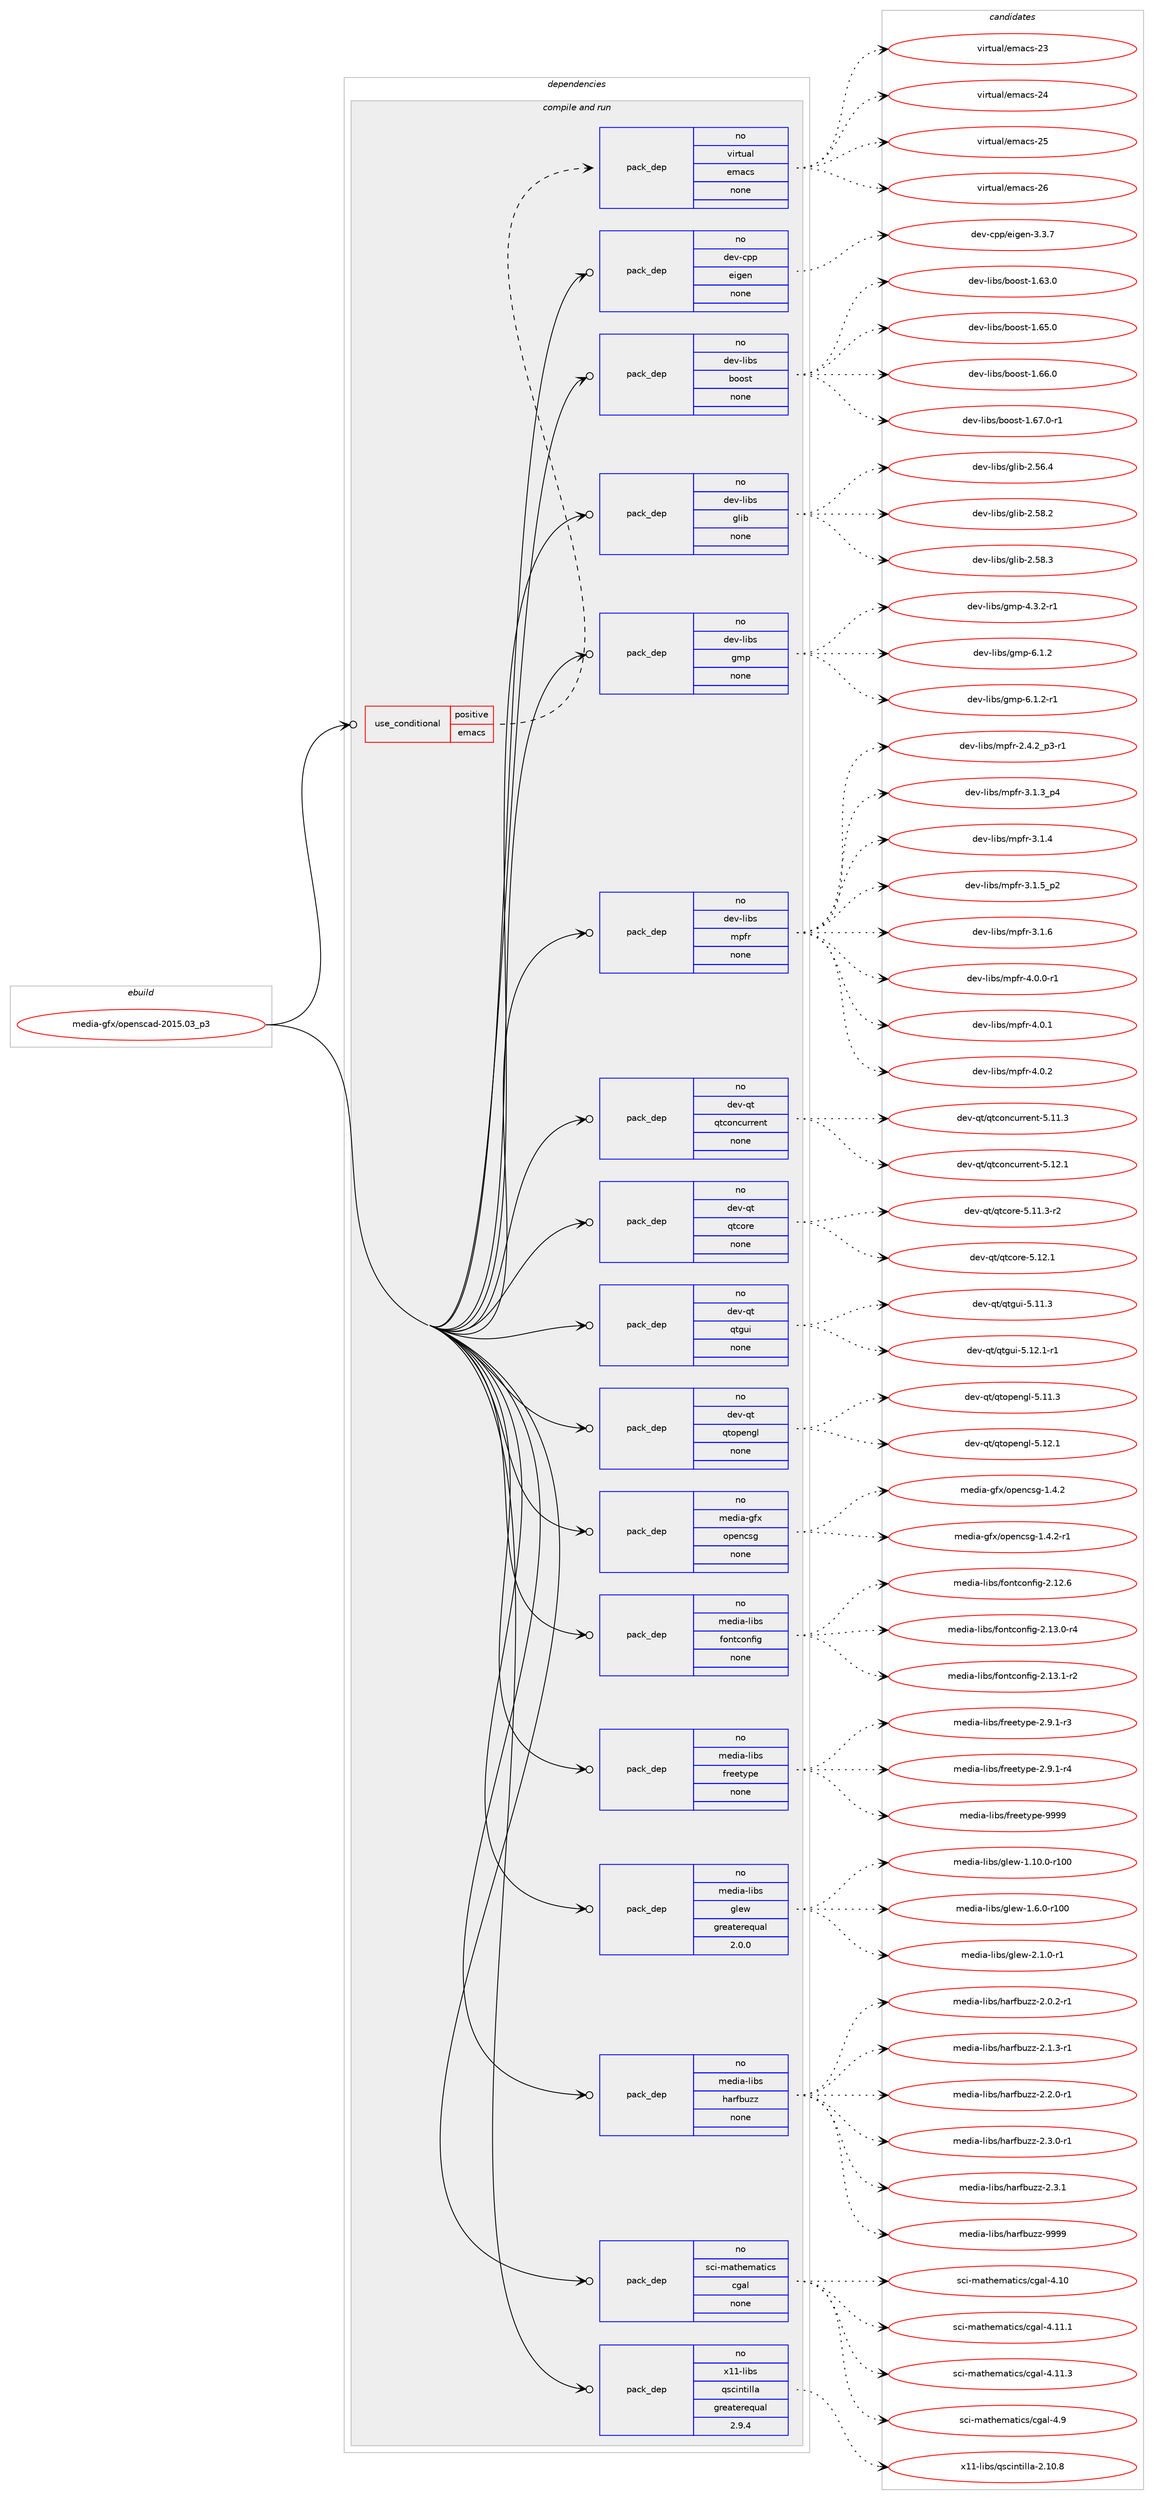 digraph prolog {

# *************
# Graph options
# *************

newrank=true;
concentrate=true;
compound=true;
graph [rankdir=LR,fontname=Helvetica,fontsize=10,ranksep=1.5];#, ranksep=2.5, nodesep=0.2];
edge  [arrowhead=vee];
node  [fontname=Helvetica,fontsize=10];

# **********
# The ebuild
# **********

subgraph cluster_leftcol {
color=gray;
rank=same;
label=<<i>ebuild</i>>;
id [label="media-gfx/openscad-2015.03_p3", color=red, width=4, href="../media-gfx/openscad-2015.03_p3.svg"];
}

# ****************
# The dependencies
# ****************

subgraph cluster_midcol {
color=gray;
label=<<i>dependencies</i>>;
subgraph cluster_compile {
fillcolor="#eeeeee";
style=filled;
label=<<i>compile</i>>;
}
subgraph cluster_compileandrun {
fillcolor="#eeeeee";
style=filled;
label=<<i>compile and run</i>>;
subgraph cond433171 {
dependency1606817 [label=<<TABLE BORDER="0" CELLBORDER="1" CELLSPACING="0" CELLPADDING="4"><TR><TD ROWSPAN="3" CELLPADDING="10">use_conditional</TD></TR><TR><TD>positive</TD></TR><TR><TD>emacs</TD></TR></TABLE>>, shape=none, color=red];
subgraph pack1148030 {
dependency1606818 [label=<<TABLE BORDER="0" CELLBORDER="1" CELLSPACING="0" CELLPADDING="4" WIDTH="220"><TR><TD ROWSPAN="6" CELLPADDING="30">pack_dep</TD></TR><TR><TD WIDTH="110">no</TD></TR><TR><TD>virtual</TD></TR><TR><TD>emacs</TD></TR><TR><TD>none</TD></TR><TR><TD></TD></TR></TABLE>>, shape=none, color=blue];
}
dependency1606817:e -> dependency1606818:w [weight=20,style="dashed",arrowhead="vee"];
}
id:e -> dependency1606817:w [weight=20,style="solid",arrowhead="odotvee"];
subgraph pack1148031 {
dependency1606819 [label=<<TABLE BORDER="0" CELLBORDER="1" CELLSPACING="0" CELLPADDING="4" WIDTH="220"><TR><TD ROWSPAN="6" CELLPADDING="30">pack_dep</TD></TR><TR><TD WIDTH="110">no</TD></TR><TR><TD>dev-cpp</TD></TR><TR><TD>eigen</TD></TR><TR><TD>none</TD></TR><TR><TD></TD></TR></TABLE>>, shape=none, color=blue];
}
id:e -> dependency1606819:w [weight=20,style="solid",arrowhead="odotvee"];
subgraph pack1148032 {
dependency1606820 [label=<<TABLE BORDER="0" CELLBORDER="1" CELLSPACING="0" CELLPADDING="4" WIDTH="220"><TR><TD ROWSPAN="6" CELLPADDING="30">pack_dep</TD></TR><TR><TD WIDTH="110">no</TD></TR><TR><TD>dev-libs</TD></TR><TR><TD>boost</TD></TR><TR><TD>none</TD></TR><TR><TD></TD></TR></TABLE>>, shape=none, color=blue];
}
id:e -> dependency1606820:w [weight=20,style="solid",arrowhead="odotvee"];
subgraph pack1148033 {
dependency1606821 [label=<<TABLE BORDER="0" CELLBORDER="1" CELLSPACING="0" CELLPADDING="4" WIDTH="220"><TR><TD ROWSPAN="6" CELLPADDING="30">pack_dep</TD></TR><TR><TD WIDTH="110">no</TD></TR><TR><TD>dev-libs</TD></TR><TR><TD>glib</TD></TR><TR><TD>none</TD></TR><TR><TD></TD></TR></TABLE>>, shape=none, color=blue];
}
id:e -> dependency1606821:w [weight=20,style="solid",arrowhead="odotvee"];
subgraph pack1148034 {
dependency1606822 [label=<<TABLE BORDER="0" CELLBORDER="1" CELLSPACING="0" CELLPADDING="4" WIDTH="220"><TR><TD ROWSPAN="6" CELLPADDING="30">pack_dep</TD></TR><TR><TD WIDTH="110">no</TD></TR><TR><TD>dev-libs</TD></TR><TR><TD>gmp</TD></TR><TR><TD>none</TD></TR><TR><TD></TD></TR></TABLE>>, shape=none, color=blue];
}
id:e -> dependency1606822:w [weight=20,style="solid",arrowhead="odotvee"];
subgraph pack1148035 {
dependency1606823 [label=<<TABLE BORDER="0" CELLBORDER="1" CELLSPACING="0" CELLPADDING="4" WIDTH="220"><TR><TD ROWSPAN="6" CELLPADDING="30">pack_dep</TD></TR><TR><TD WIDTH="110">no</TD></TR><TR><TD>dev-libs</TD></TR><TR><TD>mpfr</TD></TR><TR><TD>none</TD></TR><TR><TD></TD></TR></TABLE>>, shape=none, color=blue];
}
id:e -> dependency1606823:w [weight=20,style="solid",arrowhead="odotvee"];
subgraph pack1148036 {
dependency1606824 [label=<<TABLE BORDER="0" CELLBORDER="1" CELLSPACING="0" CELLPADDING="4" WIDTH="220"><TR><TD ROWSPAN="6" CELLPADDING="30">pack_dep</TD></TR><TR><TD WIDTH="110">no</TD></TR><TR><TD>dev-qt</TD></TR><TR><TD>qtconcurrent</TD></TR><TR><TD>none</TD></TR><TR><TD></TD></TR></TABLE>>, shape=none, color=blue];
}
id:e -> dependency1606824:w [weight=20,style="solid",arrowhead="odotvee"];
subgraph pack1148037 {
dependency1606825 [label=<<TABLE BORDER="0" CELLBORDER="1" CELLSPACING="0" CELLPADDING="4" WIDTH="220"><TR><TD ROWSPAN="6" CELLPADDING="30">pack_dep</TD></TR><TR><TD WIDTH="110">no</TD></TR><TR><TD>dev-qt</TD></TR><TR><TD>qtcore</TD></TR><TR><TD>none</TD></TR><TR><TD></TD></TR></TABLE>>, shape=none, color=blue];
}
id:e -> dependency1606825:w [weight=20,style="solid",arrowhead="odotvee"];
subgraph pack1148038 {
dependency1606826 [label=<<TABLE BORDER="0" CELLBORDER="1" CELLSPACING="0" CELLPADDING="4" WIDTH="220"><TR><TD ROWSPAN="6" CELLPADDING="30">pack_dep</TD></TR><TR><TD WIDTH="110">no</TD></TR><TR><TD>dev-qt</TD></TR><TR><TD>qtgui</TD></TR><TR><TD>none</TD></TR><TR><TD></TD></TR></TABLE>>, shape=none, color=blue];
}
id:e -> dependency1606826:w [weight=20,style="solid",arrowhead="odotvee"];
subgraph pack1148039 {
dependency1606827 [label=<<TABLE BORDER="0" CELLBORDER="1" CELLSPACING="0" CELLPADDING="4" WIDTH="220"><TR><TD ROWSPAN="6" CELLPADDING="30">pack_dep</TD></TR><TR><TD WIDTH="110">no</TD></TR><TR><TD>dev-qt</TD></TR><TR><TD>qtopengl</TD></TR><TR><TD>none</TD></TR><TR><TD></TD></TR></TABLE>>, shape=none, color=blue];
}
id:e -> dependency1606827:w [weight=20,style="solid",arrowhead="odotvee"];
subgraph pack1148040 {
dependency1606828 [label=<<TABLE BORDER="0" CELLBORDER="1" CELLSPACING="0" CELLPADDING="4" WIDTH="220"><TR><TD ROWSPAN="6" CELLPADDING="30">pack_dep</TD></TR><TR><TD WIDTH="110">no</TD></TR><TR><TD>media-gfx</TD></TR><TR><TD>opencsg</TD></TR><TR><TD>none</TD></TR><TR><TD></TD></TR></TABLE>>, shape=none, color=blue];
}
id:e -> dependency1606828:w [weight=20,style="solid",arrowhead="odotvee"];
subgraph pack1148041 {
dependency1606829 [label=<<TABLE BORDER="0" CELLBORDER="1" CELLSPACING="0" CELLPADDING="4" WIDTH="220"><TR><TD ROWSPAN="6" CELLPADDING="30">pack_dep</TD></TR><TR><TD WIDTH="110">no</TD></TR><TR><TD>media-libs</TD></TR><TR><TD>fontconfig</TD></TR><TR><TD>none</TD></TR><TR><TD></TD></TR></TABLE>>, shape=none, color=blue];
}
id:e -> dependency1606829:w [weight=20,style="solid",arrowhead="odotvee"];
subgraph pack1148042 {
dependency1606830 [label=<<TABLE BORDER="0" CELLBORDER="1" CELLSPACING="0" CELLPADDING="4" WIDTH="220"><TR><TD ROWSPAN="6" CELLPADDING="30">pack_dep</TD></TR><TR><TD WIDTH="110">no</TD></TR><TR><TD>media-libs</TD></TR><TR><TD>freetype</TD></TR><TR><TD>none</TD></TR><TR><TD></TD></TR></TABLE>>, shape=none, color=blue];
}
id:e -> dependency1606830:w [weight=20,style="solid",arrowhead="odotvee"];
subgraph pack1148043 {
dependency1606831 [label=<<TABLE BORDER="0" CELLBORDER="1" CELLSPACING="0" CELLPADDING="4" WIDTH="220"><TR><TD ROWSPAN="6" CELLPADDING="30">pack_dep</TD></TR><TR><TD WIDTH="110">no</TD></TR><TR><TD>media-libs</TD></TR><TR><TD>glew</TD></TR><TR><TD>greaterequal</TD></TR><TR><TD>2.0.0</TD></TR></TABLE>>, shape=none, color=blue];
}
id:e -> dependency1606831:w [weight=20,style="solid",arrowhead="odotvee"];
subgraph pack1148044 {
dependency1606832 [label=<<TABLE BORDER="0" CELLBORDER="1" CELLSPACING="0" CELLPADDING="4" WIDTH="220"><TR><TD ROWSPAN="6" CELLPADDING="30">pack_dep</TD></TR><TR><TD WIDTH="110">no</TD></TR><TR><TD>media-libs</TD></TR><TR><TD>harfbuzz</TD></TR><TR><TD>none</TD></TR><TR><TD></TD></TR></TABLE>>, shape=none, color=blue];
}
id:e -> dependency1606832:w [weight=20,style="solid",arrowhead="odotvee"];
subgraph pack1148045 {
dependency1606833 [label=<<TABLE BORDER="0" CELLBORDER="1" CELLSPACING="0" CELLPADDING="4" WIDTH="220"><TR><TD ROWSPAN="6" CELLPADDING="30">pack_dep</TD></TR><TR><TD WIDTH="110">no</TD></TR><TR><TD>sci-mathematics</TD></TR><TR><TD>cgal</TD></TR><TR><TD>none</TD></TR><TR><TD></TD></TR></TABLE>>, shape=none, color=blue];
}
id:e -> dependency1606833:w [weight=20,style="solid",arrowhead="odotvee"];
subgraph pack1148046 {
dependency1606834 [label=<<TABLE BORDER="0" CELLBORDER="1" CELLSPACING="0" CELLPADDING="4" WIDTH="220"><TR><TD ROWSPAN="6" CELLPADDING="30">pack_dep</TD></TR><TR><TD WIDTH="110">no</TD></TR><TR><TD>x11-libs</TD></TR><TR><TD>qscintilla</TD></TR><TR><TD>greaterequal</TD></TR><TR><TD>2.9.4</TD></TR></TABLE>>, shape=none, color=blue];
}
id:e -> dependency1606834:w [weight=20,style="solid",arrowhead="odotvee"];
}
subgraph cluster_run {
fillcolor="#eeeeee";
style=filled;
label=<<i>run</i>>;
}
}

# **************
# The candidates
# **************

subgraph cluster_choices {
rank=same;
color=gray;
label=<<i>candidates</i>>;

subgraph choice1148030 {
color=black;
nodesep=1;
choice11810511411611797108471011099799115455051 [label="virtual/emacs-23", color=red, width=4,href="../virtual/emacs-23.svg"];
choice11810511411611797108471011099799115455052 [label="virtual/emacs-24", color=red, width=4,href="../virtual/emacs-24.svg"];
choice11810511411611797108471011099799115455053 [label="virtual/emacs-25", color=red, width=4,href="../virtual/emacs-25.svg"];
choice11810511411611797108471011099799115455054 [label="virtual/emacs-26", color=red, width=4,href="../virtual/emacs-26.svg"];
dependency1606818:e -> choice11810511411611797108471011099799115455051:w [style=dotted,weight="100"];
dependency1606818:e -> choice11810511411611797108471011099799115455052:w [style=dotted,weight="100"];
dependency1606818:e -> choice11810511411611797108471011099799115455053:w [style=dotted,weight="100"];
dependency1606818:e -> choice11810511411611797108471011099799115455054:w [style=dotted,weight="100"];
}
subgraph choice1148031 {
color=black;
nodesep=1;
choice100101118459911211247101105103101110455146514655 [label="dev-cpp/eigen-3.3.7", color=red, width=4,href="../dev-cpp/eigen-3.3.7.svg"];
dependency1606819:e -> choice100101118459911211247101105103101110455146514655:w [style=dotted,weight="100"];
}
subgraph choice1148032 {
color=black;
nodesep=1;
choice1001011184510810598115479811111111511645494654514648 [label="dev-libs/boost-1.63.0", color=red, width=4,href="../dev-libs/boost-1.63.0.svg"];
choice1001011184510810598115479811111111511645494654534648 [label="dev-libs/boost-1.65.0", color=red, width=4,href="../dev-libs/boost-1.65.0.svg"];
choice1001011184510810598115479811111111511645494654544648 [label="dev-libs/boost-1.66.0", color=red, width=4,href="../dev-libs/boost-1.66.0.svg"];
choice10010111845108105981154798111111115116454946545546484511449 [label="dev-libs/boost-1.67.0-r1", color=red, width=4,href="../dev-libs/boost-1.67.0-r1.svg"];
dependency1606820:e -> choice1001011184510810598115479811111111511645494654514648:w [style=dotted,weight="100"];
dependency1606820:e -> choice1001011184510810598115479811111111511645494654534648:w [style=dotted,weight="100"];
dependency1606820:e -> choice1001011184510810598115479811111111511645494654544648:w [style=dotted,weight="100"];
dependency1606820:e -> choice10010111845108105981154798111111115116454946545546484511449:w [style=dotted,weight="100"];
}
subgraph choice1148033 {
color=black;
nodesep=1;
choice1001011184510810598115471031081059845504653544652 [label="dev-libs/glib-2.56.4", color=red, width=4,href="../dev-libs/glib-2.56.4.svg"];
choice1001011184510810598115471031081059845504653564650 [label="dev-libs/glib-2.58.2", color=red, width=4,href="../dev-libs/glib-2.58.2.svg"];
choice1001011184510810598115471031081059845504653564651 [label="dev-libs/glib-2.58.3", color=red, width=4,href="../dev-libs/glib-2.58.3.svg"];
dependency1606821:e -> choice1001011184510810598115471031081059845504653544652:w [style=dotted,weight="100"];
dependency1606821:e -> choice1001011184510810598115471031081059845504653564650:w [style=dotted,weight="100"];
dependency1606821:e -> choice1001011184510810598115471031081059845504653564651:w [style=dotted,weight="100"];
}
subgraph choice1148034 {
color=black;
nodesep=1;
choice1001011184510810598115471031091124552465146504511449 [label="dev-libs/gmp-4.3.2-r1", color=red, width=4,href="../dev-libs/gmp-4.3.2-r1.svg"];
choice100101118451081059811547103109112455446494650 [label="dev-libs/gmp-6.1.2", color=red, width=4,href="../dev-libs/gmp-6.1.2.svg"];
choice1001011184510810598115471031091124554464946504511449 [label="dev-libs/gmp-6.1.2-r1", color=red, width=4,href="../dev-libs/gmp-6.1.2-r1.svg"];
dependency1606822:e -> choice1001011184510810598115471031091124552465146504511449:w [style=dotted,weight="100"];
dependency1606822:e -> choice100101118451081059811547103109112455446494650:w [style=dotted,weight="100"];
dependency1606822:e -> choice1001011184510810598115471031091124554464946504511449:w [style=dotted,weight="100"];
}
subgraph choice1148035 {
color=black;
nodesep=1;
choice10010111845108105981154710911210211445504652465095112514511449 [label="dev-libs/mpfr-2.4.2_p3-r1", color=red, width=4,href="../dev-libs/mpfr-2.4.2_p3-r1.svg"];
choice1001011184510810598115471091121021144551464946519511252 [label="dev-libs/mpfr-3.1.3_p4", color=red, width=4,href="../dev-libs/mpfr-3.1.3_p4.svg"];
choice100101118451081059811547109112102114455146494652 [label="dev-libs/mpfr-3.1.4", color=red, width=4,href="../dev-libs/mpfr-3.1.4.svg"];
choice1001011184510810598115471091121021144551464946539511250 [label="dev-libs/mpfr-3.1.5_p2", color=red, width=4,href="../dev-libs/mpfr-3.1.5_p2.svg"];
choice100101118451081059811547109112102114455146494654 [label="dev-libs/mpfr-3.1.6", color=red, width=4,href="../dev-libs/mpfr-3.1.6.svg"];
choice1001011184510810598115471091121021144552464846484511449 [label="dev-libs/mpfr-4.0.0-r1", color=red, width=4,href="../dev-libs/mpfr-4.0.0-r1.svg"];
choice100101118451081059811547109112102114455246484649 [label="dev-libs/mpfr-4.0.1", color=red, width=4,href="../dev-libs/mpfr-4.0.1.svg"];
choice100101118451081059811547109112102114455246484650 [label="dev-libs/mpfr-4.0.2", color=red, width=4,href="../dev-libs/mpfr-4.0.2.svg"];
dependency1606823:e -> choice10010111845108105981154710911210211445504652465095112514511449:w [style=dotted,weight="100"];
dependency1606823:e -> choice1001011184510810598115471091121021144551464946519511252:w [style=dotted,weight="100"];
dependency1606823:e -> choice100101118451081059811547109112102114455146494652:w [style=dotted,weight="100"];
dependency1606823:e -> choice1001011184510810598115471091121021144551464946539511250:w [style=dotted,weight="100"];
dependency1606823:e -> choice100101118451081059811547109112102114455146494654:w [style=dotted,weight="100"];
dependency1606823:e -> choice1001011184510810598115471091121021144552464846484511449:w [style=dotted,weight="100"];
dependency1606823:e -> choice100101118451081059811547109112102114455246484649:w [style=dotted,weight="100"];
dependency1606823:e -> choice100101118451081059811547109112102114455246484650:w [style=dotted,weight="100"];
}
subgraph choice1148036 {
color=black;
nodesep=1;
choice1001011184511311647113116991111109911711411410111011645534649494651 [label="dev-qt/qtconcurrent-5.11.3", color=red, width=4,href="../dev-qt/qtconcurrent-5.11.3.svg"];
choice1001011184511311647113116991111109911711411410111011645534649504649 [label="dev-qt/qtconcurrent-5.12.1", color=red, width=4,href="../dev-qt/qtconcurrent-5.12.1.svg"];
dependency1606824:e -> choice1001011184511311647113116991111109911711411410111011645534649494651:w [style=dotted,weight="100"];
dependency1606824:e -> choice1001011184511311647113116991111109911711411410111011645534649504649:w [style=dotted,weight="100"];
}
subgraph choice1148037 {
color=black;
nodesep=1;
choice100101118451131164711311699111114101455346494946514511450 [label="dev-qt/qtcore-5.11.3-r2", color=red, width=4,href="../dev-qt/qtcore-5.11.3-r2.svg"];
choice10010111845113116471131169911111410145534649504649 [label="dev-qt/qtcore-5.12.1", color=red, width=4,href="../dev-qt/qtcore-5.12.1.svg"];
dependency1606825:e -> choice100101118451131164711311699111114101455346494946514511450:w [style=dotted,weight="100"];
dependency1606825:e -> choice10010111845113116471131169911111410145534649504649:w [style=dotted,weight="100"];
}
subgraph choice1148038 {
color=black;
nodesep=1;
choice100101118451131164711311610311710545534649494651 [label="dev-qt/qtgui-5.11.3", color=red, width=4,href="../dev-qt/qtgui-5.11.3.svg"];
choice1001011184511311647113116103117105455346495046494511449 [label="dev-qt/qtgui-5.12.1-r1", color=red, width=4,href="../dev-qt/qtgui-5.12.1-r1.svg"];
dependency1606826:e -> choice100101118451131164711311610311710545534649494651:w [style=dotted,weight="100"];
dependency1606826:e -> choice1001011184511311647113116103117105455346495046494511449:w [style=dotted,weight="100"];
}
subgraph choice1148039 {
color=black;
nodesep=1;
choice100101118451131164711311611111210111010310845534649494651 [label="dev-qt/qtopengl-5.11.3", color=red, width=4,href="../dev-qt/qtopengl-5.11.3.svg"];
choice100101118451131164711311611111210111010310845534649504649 [label="dev-qt/qtopengl-5.12.1", color=red, width=4,href="../dev-qt/qtopengl-5.12.1.svg"];
dependency1606827:e -> choice100101118451131164711311611111210111010310845534649494651:w [style=dotted,weight="100"];
dependency1606827:e -> choice100101118451131164711311611111210111010310845534649504649:w [style=dotted,weight="100"];
}
subgraph choice1148040 {
color=black;
nodesep=1;
choice10910110010597451031021204711111210111099115103454946524650 [label="media-gfx/opencsg-1.4.2", color=red, width=4,href="../media-gfx/opencsg-1.4.2.svg"];
choice109101100105974510310212047111112101110991151034549465246504511449 [label="media-gfx/opencsg-1.4.2-r1", color=red, width=4,href="../media-gfx/opencsg-1.4.2-r1.svg"];
dependency1606828:e -> choice10910110010597451031021204711111210111099115103454946524650:w [style=dotted,weight="100"];
dependency1606828:e -> choice109101100105974510310212047111112101110991151034549465246504511449:w [style=dotted,weight="100"];
}
subgraph choice1148041 {
color=black;
nodesep=1;
choice109101100105974510810598115471021111101169911111010210510345504649504654 [label="media-libs/fontconfig-2.12.6", color=red, width=4,href="../media-libs/fontconfig-2.12.6.svg"];
choice1091011001059745108105981154710211111011699111110102105103455046495146484511452 [label="media-libs/fontconfig-2.13.0-r4", color=red, width=4,href="../media-libs/fontconfig-2.13.0-r4.svg"];
choice1091011001059745108105981154710211111011699111110102105103455046495146494511450 [label="media-libs/fontconfig-2.13.1-r2", color=red, width=4,href="../media-libs/fontconfig-2.13.1-r2.svg"];
dependency1606829:e -> choice109101100105974510810598115471021111101169911111010210510345504649504654:w [style=dotted,weight="100"];
dependency1606829:e -> choice1091011001059745108105981154710211111011699111110102105103455046495146484511452:w [style=dotted,weight="100"];
dependency1606829:e -> choice1091011001059745108105981154710211111011699111110102105103455046495146494511450:w [style=dotted,weight="100"];
}
subgraph choice1148042 {
color=black;
nodesep=1;
choice109101100105974510810598115471021141011011161211121014550465746494511451 [label="media-libs/freetype-2.9.1-r3", color=red, width=4,href="../media-libs/freetype-2.9.1-r3.svg"];
choice109101100105974510810598115471021141011011161211121014550465746494511452 [label="media-libs/freetype-2.9.1-r4", color=red, width=4,href="../media-libs/freetype-2.9.1-r4.svg"];
choice109101100105974510810598115471021141011011161211121014557575757 [label="media-libs/freetype-9999", color=red, width=4,href="../media-libs/freetype-9999.svg"];
dependency1606830:e -> choice109101100105974510810598115471021141011011161211121014550465746494511451:w [style=dotted,weight="100"];
dependency1606830:e -> choice109101100105974510810598115471021141011011161211121014550465746494511452:w [style=dotted,weight="100"];
dependency1606830:e -> choice109101100105974510810598115471021141011011161211121014557575757:w [style=dotted,weight="100"];
}
subgraph choice1148043 {
color=black;
nodesep=1;
choice109101100105974510810598115471031081011194549464948464845114494848 [label="media-libs/glew-1.10.0-r100", color=red, width=4,href="../media-libs/glew-1.10.0-r100.svg"];
choice1091011001059745108105981154710310810111945494654464845114494848 [label="media-libs/glew-1.6.0-r100", color=red, width=4,href="../media-libs/glew-1.6.0-r100.svg"];
choice109101100105974510810598115471031081011194550464946484511449 [label="media-libs/glew-2.1.0-r1", color=red, width=4,href="../media-libs/glew-2.1.0-r1.svg"];
dependency1606831:e -> choice109101100105974510810598115471031081011194549464948464845114494848:w [style=dotted,weight="100"];
dependency1606831:e -> choice1091011001059745108105981154710310810111945494654464845114494848:w [style=dotted,weight="100"];
dependency1606831:e -> choice109101100105974510810598115471031081011194550464946484511449:w [style=dotted,weight="100"];
}
subgraph choice1148044 {
color=black;
nodesep=1;
choice1091011001059745108105981154710497114102981171221224550464846504511449 [label="media-libs/harfbuzz-2.0.2-r1", color=red, width=4,href="../media-libs/harfbuzz-2.0.2-r1.svg"];
choice1091011001059745108105981154710497114102981171221224550464946514511449 [label="media-libs/harfbuzz-2.1.3-r1", color=red, width=4,href="../media-libs/harfbuzz-2.1.3-r1.svg"];
choice1091011001059745108105981154710497114102981171221224550465046484511449 [label="media-libs/harfbuzz-2.2.0-r1", color=red, width=4,href="../media-libs/harfbuzz-2.2.0-r1.svg"];
choice1091011001059745108105981154710497114102981171221224550465146484511449 [label="media-libs/harfbuzz-2.3.0-r1", color=red, width=4,href="../media-libs/harfbuzz-2.3.0-r1.svg"];
choice109101100105974510810598115471049711410298117122122455046514649 [label="media-libs/harfbuzz-2.3.1", color=red, width=4,href="../media-libs/harfbuzz-2.3.1.svg"];
choice1091011001059745108105981154710497114102981171221224557575757 [label="media-libs/harfbuzz-9999", color=red, width=4,href="../media-libs/harfbuzz-9999.svg"];
dependency1606832:e -> choice1091011001059745108105981154710497114102981171221224550464846504511449:w [style=dotted,weight="100"];
dependency1606832:e -> choice1091011001059745108105981154710497114102981171221224550464946514511449:w [style=dotted,weight="100"];
dependency1606832:e -> choice1091011001059745108105981154710497114102981171221224550465046484511449:w [style=dotted,weight="100"];
dependency1606832:e -> choice1091011001059745108105981154710497114102981171221224550465146484511449:w [style=dotted,weight="100"];
dependency1606832:e -> choice109101100105974510810598115471049711410298117122122455046514649:w [style=dotted,weight="100"];
dependency1606832:e -> choice1091011001059745108105981154710497114102981171221224557575757:w [style=dotted,weight="100"];
}
subgraph choice1148045 {
color=black;
nodesep=1;
choice11599105451099711610410110997116105991154799103971084552464948 [label="sci-mathematics/cgal-4.10", color=red, width=4,href="../sci-mathematics/cgal-4.10.svg"];
choice115991054510997116104101109971161059911547991039710845524649494649 [label="sci-mathematics/cgal-4.11.1", color=red, width=4,href="../sci-mathematics/cgal-4.11.1.svg"];
choice115991054510997116104101109971161059911547991039710845524649494651 [label="sci-mathematics/cgal-4.11.3", color=red, width=4,href="../sci-mathematics/cgal-4.11.3.svg"];
choice115991054510997116104101109971161059911547991039710845524657 [label="sci-mathematics/cgal-4.9", color=red, width=4,href="../sci-mathematics/cgal-4.9.svg"];
dependency1606833:e -> choice11599105451099711610410110997116105991154799103971084552464948:w [style=dotted,weight="100"];
dependency1606833:e -> choice115991054510997116104101109971161059911547991039710845524649494649:w [style=dotted,weight="100"];
dependency1606833:e -> choice115991054510997116104101109971161059911547991039710845524649494651:w [style=dotted,weight="100"];
dependency1606833:e -> choice115991054510997116104101109971161059911547991039710845524657:w [style=dotted,weight="100"];
}
subgraph choice1148046 {
color=black;
nodesep=1;
choice1204949451081059811547113115991051101161051081089745504649484656 [label="x11-libs/qscintilla-2.10.8", color=red, width=4,href="../x11-libs/qscintilla-2.10.8.svg"];
dependency1606834:e -> choice1204949451081059811547113115991051101161051081089745504649484656:w [style=dotted,weight="100"];
}
}

}
